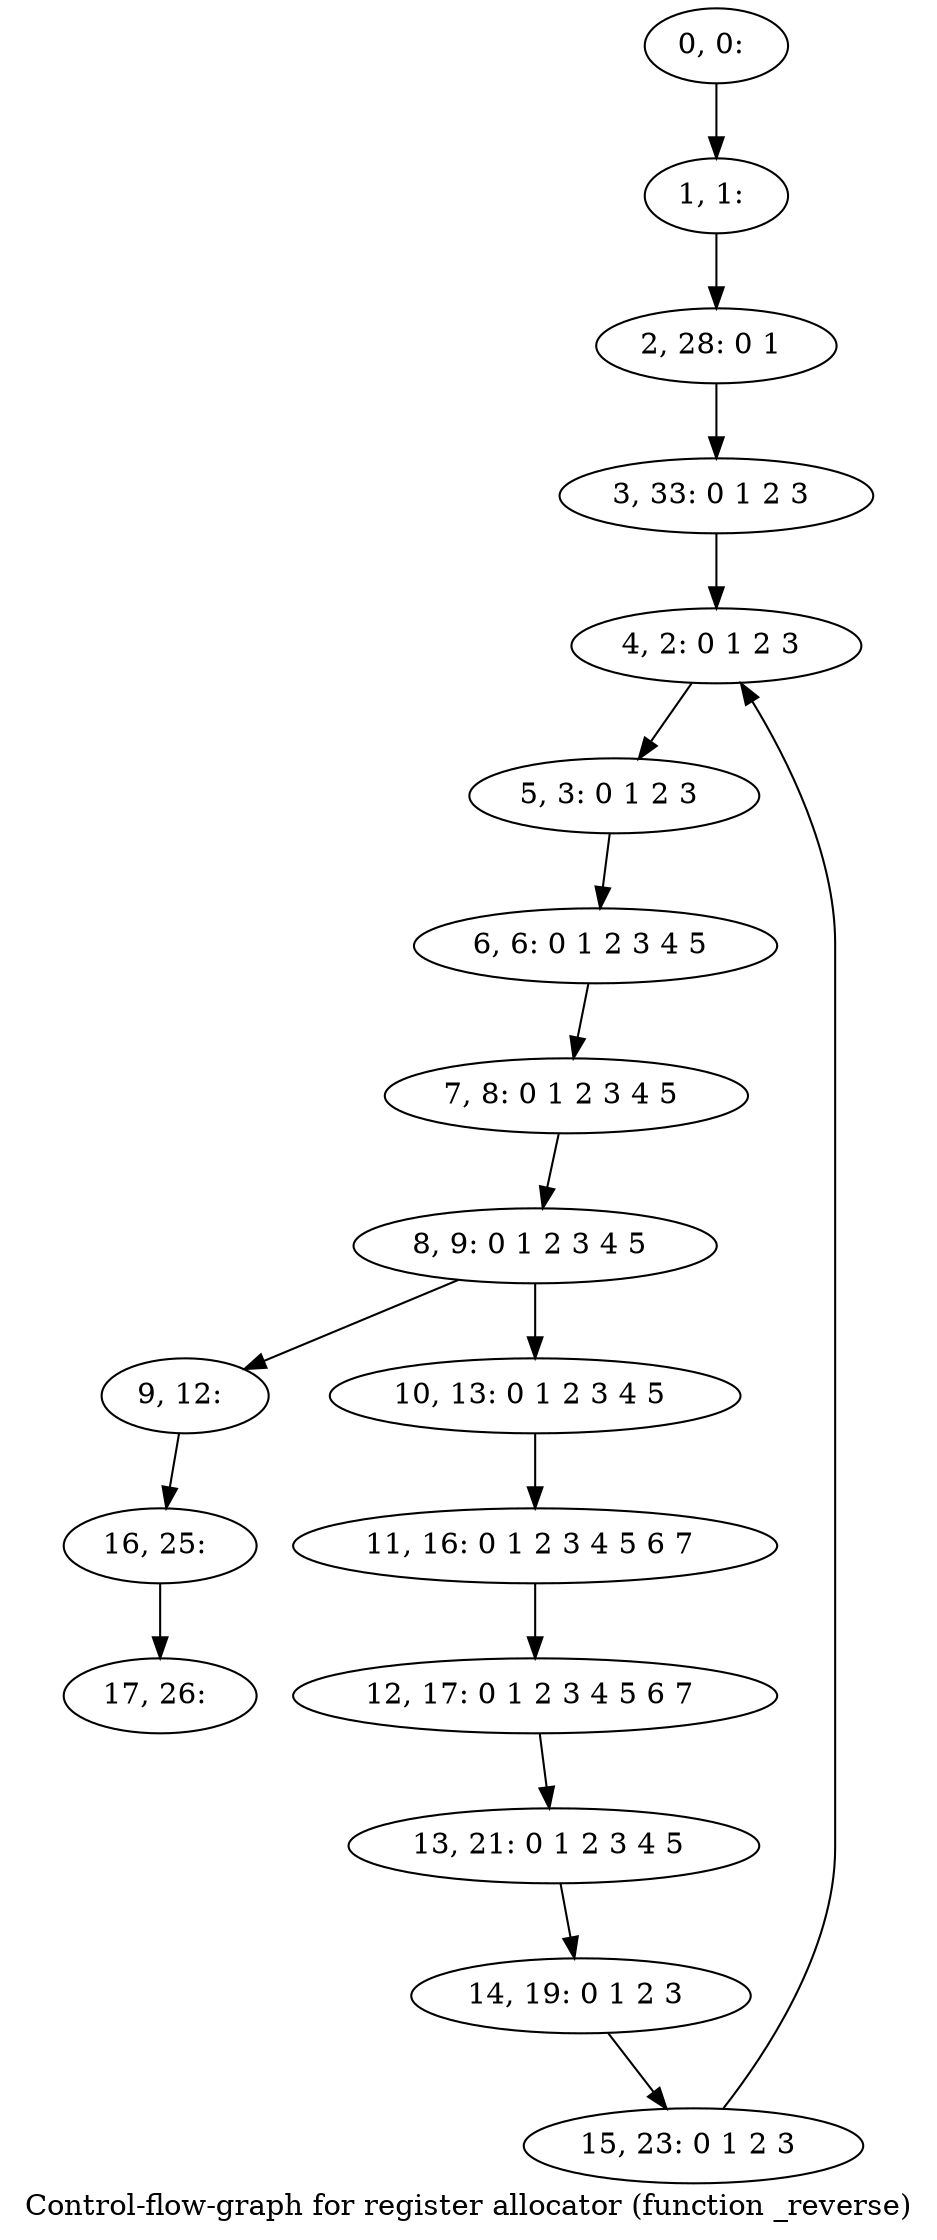 digraph G {
graph [label="Control-flow-graph for register allocator (function _reverse)"]
0[label="0, 0: "];
1[label="1, 1: "];
2[label="2, 28: 0 1 "];
3[label="3, 33: 0 1 2 3 "];
4[label="4, 2: 0 1 2 3 "];
5[label="5, 3: 0 1 2 3 "];
6[label="6, 6: 0 1 2 3 4 5 "];
7[label="7, 8: 0 1 2 3 4 5 "];
8[label="8, 9: 0 1 2 3 4 5 "];
9[label="9, 12: "];
10[label="10, 13: 0 1 2 3 4 5 "];
11[label="11, 16: 0 1 2 3 4 5 6 7 "];
12[label="12, 17: 0 1 2 3 4 5 6 7 "];
13[label="13, 21: 0 1 2 3 4 5 "];
14[label="14, 19: 0 1 2 3 "];
15[label="15, 23: 0 1 2 3 "];
16[label="16, 25: "];
17[label="17, 26: "];
0->1 ;
1->2 ;
2->3 ;
3->4 ;
4->5 ;
5->6 ;
6->7 ;
7->8 ;
8->9 ;
8->10 ;
9->16 ;
10->11 ;
11->12 ;
12->13 ;
13->14 ;
14->15 ;
15->4 ;
16->17 ;
}
